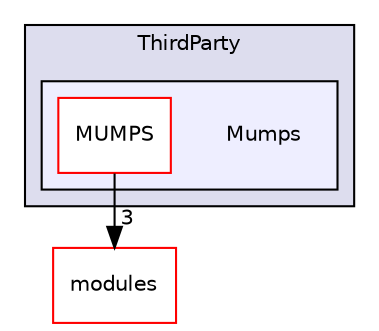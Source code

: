digraph "data/Ipopt-3.12.8/ThirdParty/Mumps" {
  compound=true
  node [ fontsize="10", fontname="Helvetica"];
  edge [ labelfontsize="10", labelfontname="Helvetica"];
  subgraph clusterdir_92e83b7a1bc85b6e6a8f14b13a543e48 {
    graph [ bgcolor="#ddddee", pencolor="black", label="ThirdParty" fontname="Helvetica", fontsize="10", URL="dir_92e83b7a1bc85b6e6a8f14b13a543e48.html"]
  subgraph clusterdir_711e8e4dfbaf6c8e7e559d334fb4ecff {
    graph [ bgcolor="#eeeeff", pencolor="black", label="" URL="dir_711e8e4dfbaf6c8e7e559d334fb4ecff.html"];
    dir_711e8e4dfbaf6c8e7e559d334fb4ecff [shape=plaintext label="Mumps"];
    dir_745be377023f7be33e4a9d0fe7149ef8 [shape=box label="MUMPS" color="red" fillcolor="white" style="filled" URL="dir_745be377023f7be33e4a9d0fe7149ef8.html"];
  }
  }
  dir_e05d7e2b1ecd646af5bb94391405f3b5 [shape=box label="modules" fillcolor="white" style="filled" color="red" URL="dir_e05d7e2b1ecd646af5bb94391405f3b5.html"];
  dir_745be377023f7be33e4a9d0fe7149ef8->dir_e05d7e2b1ecd646af5bb94391405f3b5 [headlabel="3", labeldistance=1.5 headhref="dir_000015_000030.html"];
}
